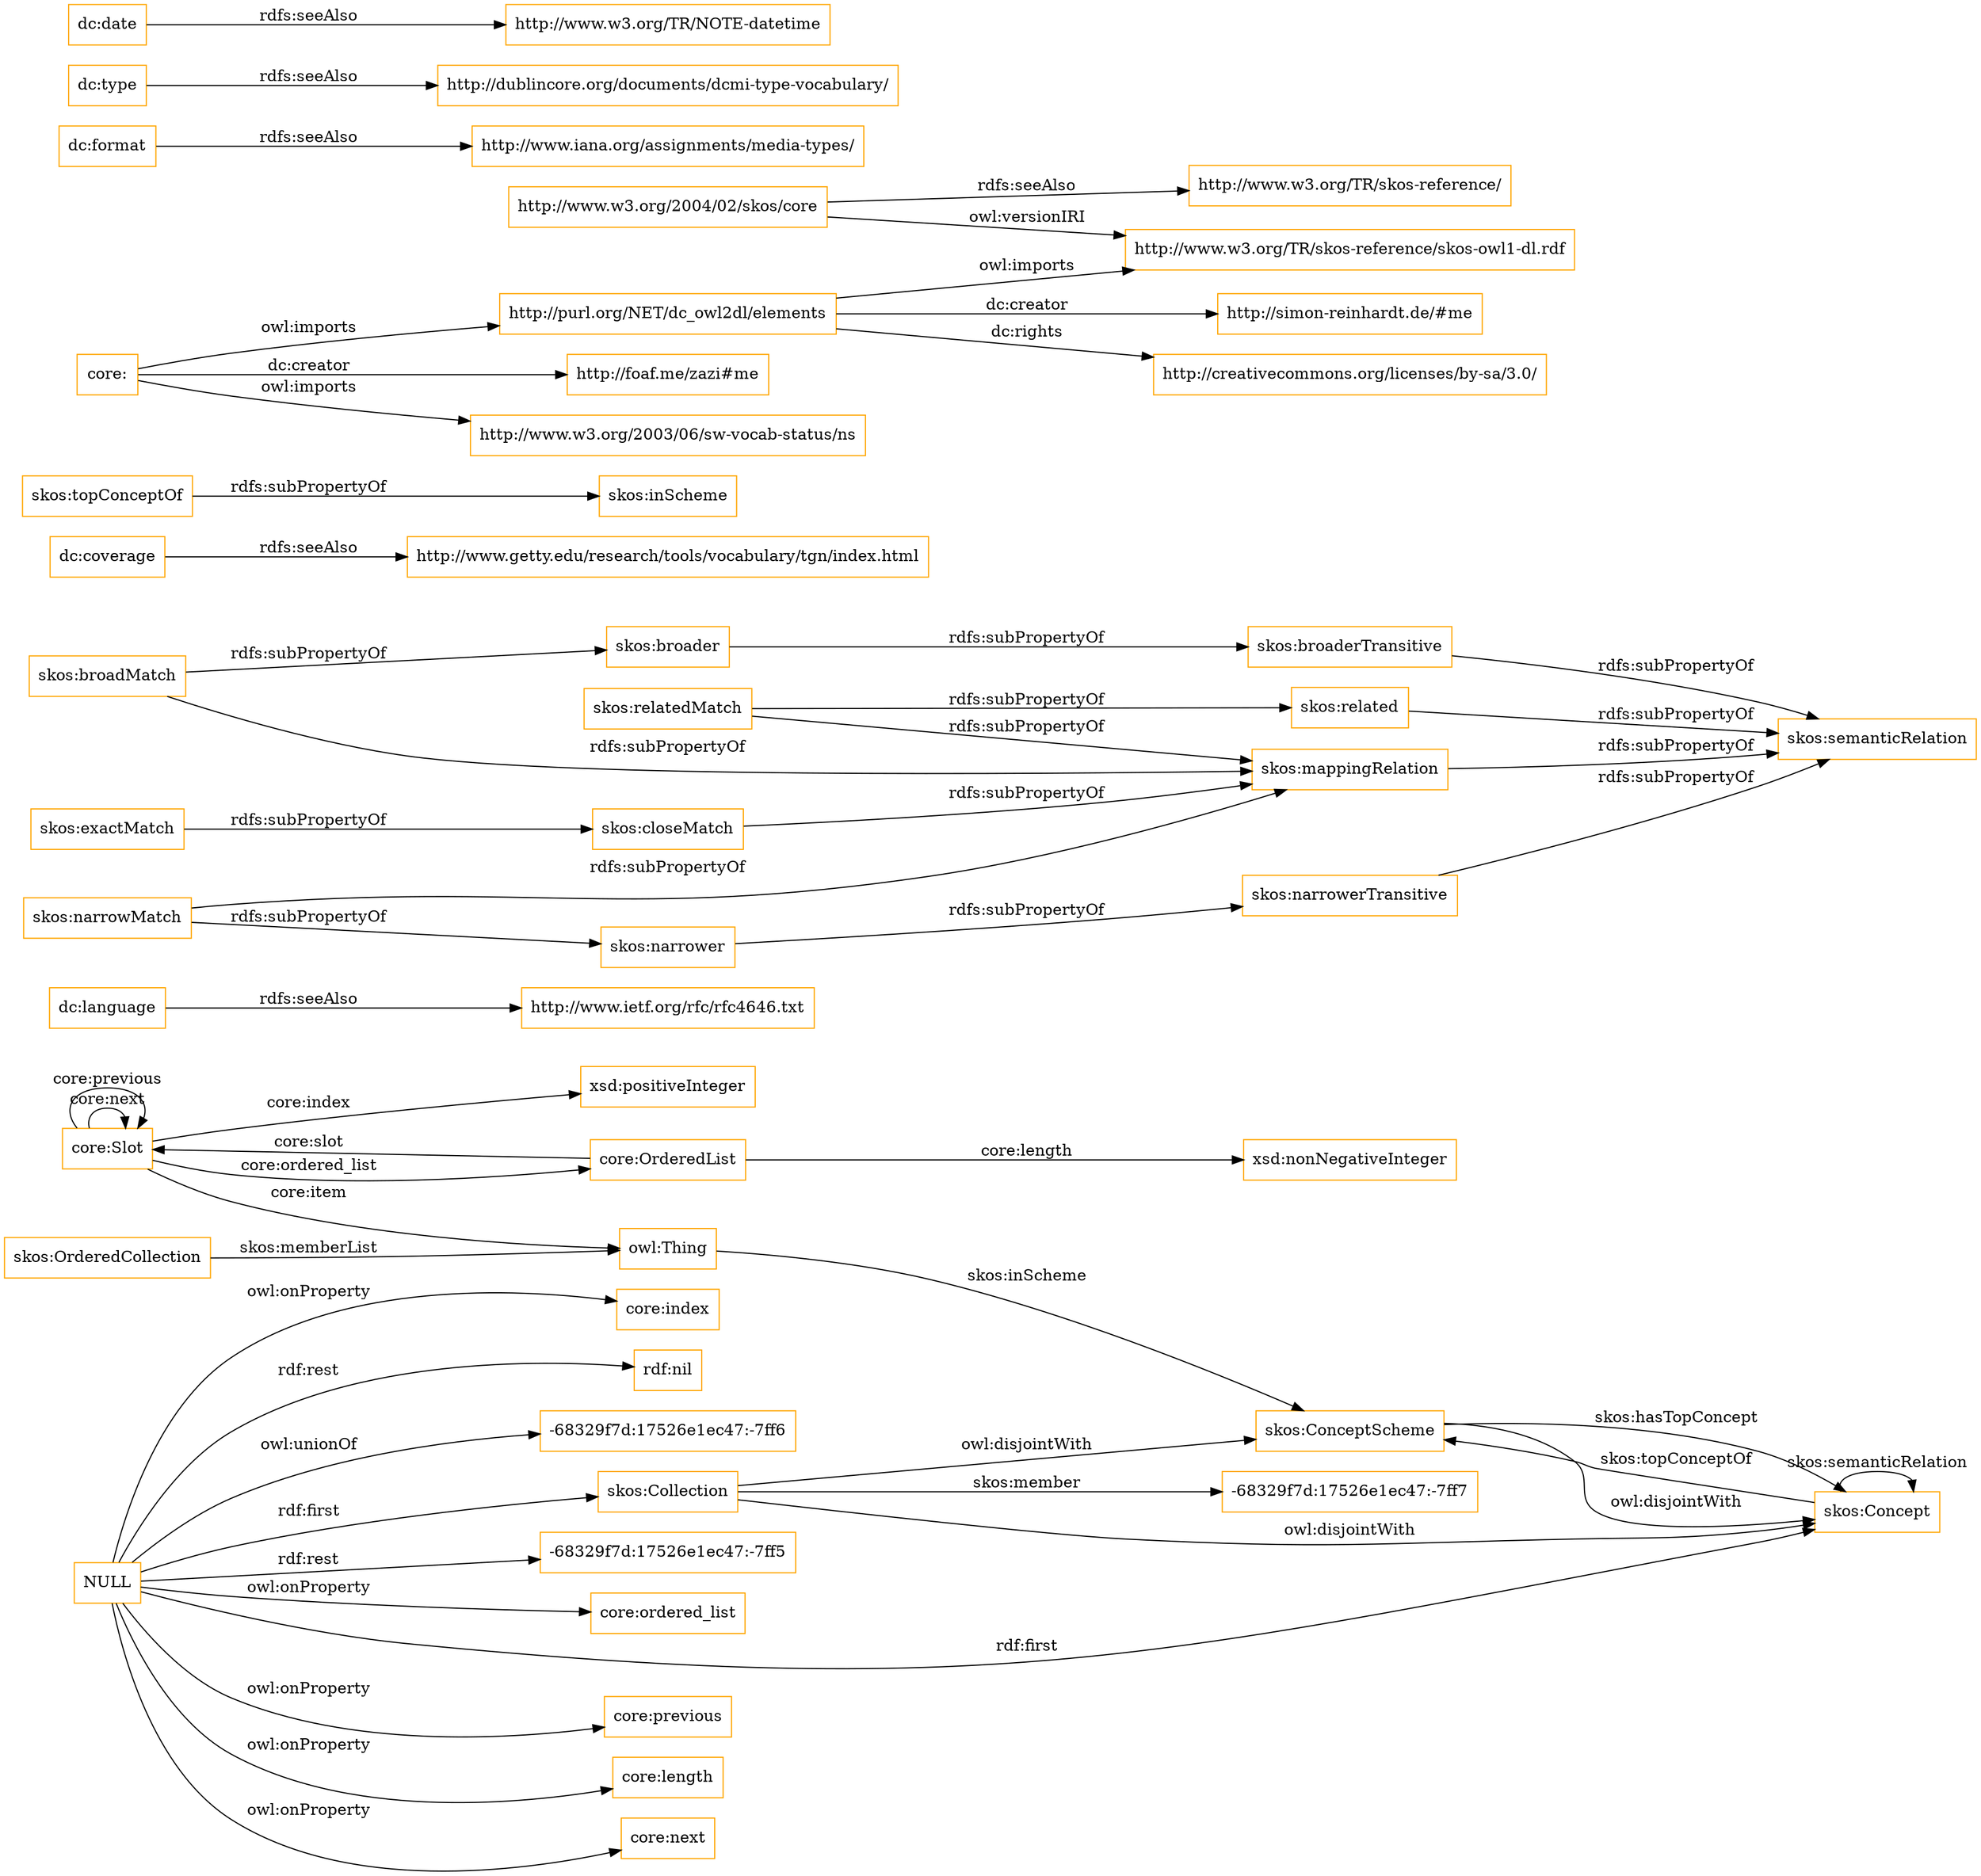digraph ar2dtool_diagram { 
rankdir=LR;
size="1501"
node [shape = rectangle, color="orange"]; "core:Slot" "core:OrderedList" "-68329f7d:17526e1ec47:-7ff7" "skos:OrderedCollection" "skos:Collection" "skos:ConceptScheme" "skos:Concept" ; /*classes style*/
	"dc:language" -> "http://www.ietf.org/rfc/rfc4646.txt" [ label = "rdfs:seeAlso" ];
	"NULL" -> "core:previous" [ label = "owl:onProperty" ];
	"NULL" -> "core:length" [ label = "owl:onProperty" ];
	"NULL" -> "skos:Concept" [ label = "rdf:first" ];
	"NULL" -> "core:next" [ label = "owl:onProperty" ];
	"NULL" -> "core:index" [ label = "owl:onProperty" ];
	"NULL" -> "rdf:nil" [ label = "rdf:rest" ];
	"NULL" -> "-68329f7d:17526e1ec47:-7ff6" [ label = "owl:unionOf" ];
	"NULL" -> "-68329f7d:17526e1ec47:-7ff5" [ label = "rdf:rest" ];
	"NULL" -> "core:ordered_list" [ label = "owl:onProperty" ];
	"NULL" -> "skos:Collection" [ label = "rdf:first" ];
	"skos:closeMatch" -> "skos:mappingRelation" [ label = "rdfs:subPropertyOf" ];
	"dc:coverage" -> "http://www.getty.edu/research/tools/vocabulary/tgn/index.html" [ label = "rdfs:seeAlso" ];
	"skos:relatedMatch" -> "skos:related" [ label = "rdfs:subPropertyOf" ];
	"skos:relatedMatch" -> "skos:mappingRelation" [ label = "rdfs:subPropertyOf" ];
	"skos:ConceptScheme" -> "skos:Concept" [ label = "owl:disjointWith" ];
	"skos:related" -> "skos:semanticRelation" [ label = "rdfs:subPropertyOf" ];
	"skos:topConceptOf" -> "skos:inScheme" [ label = "rdfs:subPropertyOf" ];
	"skos:broadMatch" -> "skos:broader" [ label = "rdfs:subPropertyOf" ];
	"skos:broadMatch" -> "skos:mappingRelation" [ label = "rdfs:subPropertyOf" ];
	"http://purl.org/NET/dc_owl2dl/elements" -> "http://www.w3.org/TR/skos-reference/skos-owl1-dl.rdf" [ label = "owl:imports" ];
	"http://purl.org/NET/dc_owl2dl/elements" -> "http://creativecommons.org/licenses/by-sa/3.0/" [ label = "dc:rights" ];
	"http://purl.org/NET/dc_owl2dl/elements" -> "http://simon-reinhardt.de/#me" [ label = "dc:creator" ];
	"skos:exactMatch" -> "skos:closeMatch" [ label = "rdfs:subPropertyOf" ];
	"dc:format" -> "http://www.iana.org/assignments/media-types/" [ label = "rdfs:seeAlso" ];
	"core:" -> "http://foaf.me/zazi#me" [ label = "dc:creator" ];
	"core:" -> "http://www.w3.org/2003/06/sw-vocab-status/ns" [ label = "owl:imports" ];
	"core:" -> "http://purl.org/NET/dc_owl2dl/elements" [ label = "owl:imports" ];
	"skos:broaderTransitive" -> "skos:semanticRelation" [ label = "rdfs:subPropertyOf" ];
	"skos:mappingRelation" -> "skos:semanticRelation" [ label = "rdfs:subPropertyOf" ];
	"skos:broader" -> "skos:broaderTransitive" [ label = "rdfs:subPropertyOf" ];
	"dc:type" -> "http://dublincore.org/documents/dcmi-type-vocabulary/" [ label = "rdfs:seeAlso" ];
	"http://www.w3.org/2004/02/skos/core" -> "http://www.w3.org/TR/skos-reference/skos-owl1-dl.rdf" [ label = "owl:versionIRI" ];
	"http://www.w3.org/2004/02/skos/core" -> "http://www.w3.org/TR/skos-reference/" [ label = "rdfs:seeAlso" ];
	"skos:Collection" -> "skos:ConceptScheme" [ label = "owl:disjointWith" ];
	"skos:Collection" -> "skos:Concept" [ label = "owl:disjointWith" ];
	"skos:narrowMatch" -> "skos:narrower" [ label = "rdfs:subPropertyOf" ];
	"skos:narrowMatch" -> "skos:mappingRelation" [ label = "rdfs:subPropertyOf" ];
	"skos:narrower" -> "skos:narrowerTransitive" [ label = "rdfs:subPropertyOf" ];
	"dc:date" -> "http://www.w3.org/TR/NOTE-datetime" [ label = "rdfs:seeAlso" ];
	"skos:narrowerTransitive" -> "skos:semanticRelation" [ label = "rdfs:subPropertyOf" ];
	"core:Slot" -> "xsd:positiveInteger" [ label = "core:index" ];
	"skos:Concept" -> "skos:ConceptScheme" [ label = "skos:topConceptOf" ];
	"core:Slot" -> "owl:Thing" [ label = "core:item" ];
	"core:OrderedList" -> "xsd:nonNegativeInteger" [ label = "core:length" ];
	"core:OrderedList" -> "core:Slot" [ label = "core:slot" ];
	"skos:Collection" -> "-68329f7d:17526e1ec47:-7ff7" [ label = "skos:member" ];
	"core:Slot" -> "core:Slot" [ label = "core:next" ];
	"skos:ConceptScheme" -> "skos:Concept" [ label = "skos:hasTopConcept" ];
	"owl:Thing" -> "skos:ConceptScheme" [ label = "skos:inScheme" ];
	"core:Slot" -> "core:Slot" [ label = "core:previous" ];
	"skos:OrderedCollection" -> "owl:Thing" [ label = "skos:memberList" ];
	"skos:Concept" -> "skos:Concept" [ label = "skos:semanticRelation" ];
	"core:Slot" -> "core:OrderedList" [ label = "core:ordered_list" ];

}
